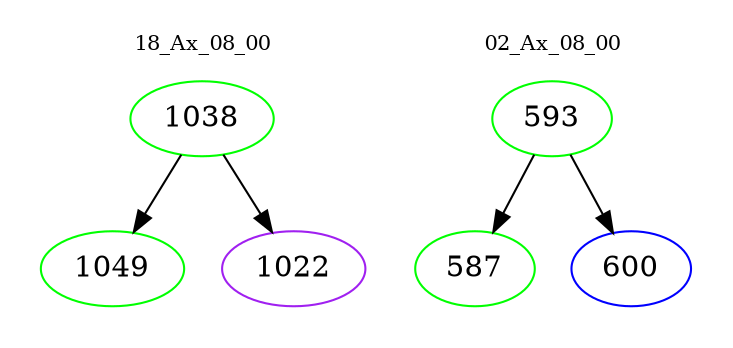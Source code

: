 digraph{
subgraph cluster_0 {
color = white
label = "18_Ax_08_00";
fontsize=10;
T0_1038 [label="1038", color="green"]
T0_1038 -> T0_1049 [color="black"]
T0_1049 [label="1049", color="green"]
T0_1038 -> T0_1022 [color="black"]
T0_1022 [label="1022", color="purple"]
}
subgraph cluster_1 {
color = white
label = "02_Ax_08_00";
fontsize=10;
T1_593 [label="593", color="green"]
T1_593 -> T1_587 [color="black"]
T1_587 [label="587", color="green"]
T1_593 -> T1_600 [color="black"]
T1_600 [label="600", color="blue"]
}
}
